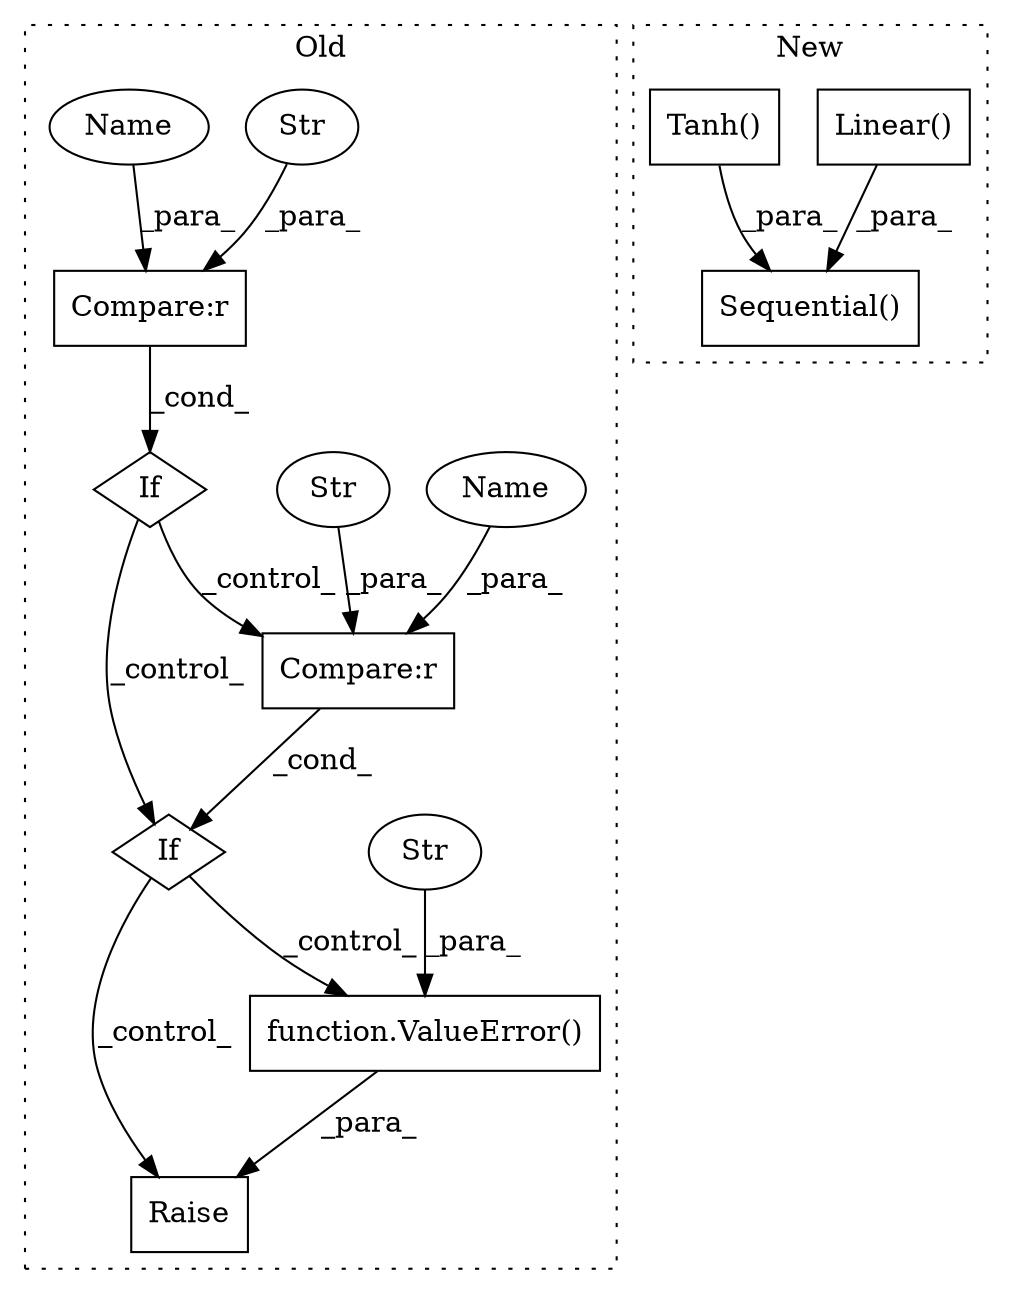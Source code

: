 digraph G {
subgraph cluster0 {
1 [label="function.ValueError()" a="75" s="4998,5058" l="11,1" shape="box"];
3 [label="If" a="96" s="4825" l="0" shape="diamond"];
4 [label="Str" a="66" s="5009" l="49" shape="ellipse"];
5 [label="Compare:r" a="40" s="4825" l="35" shape="box"];
6 [label="Raise" a="91" s="4992" l="6" shape="box"];
7 [label="If" a="96" s="4726" l="0" shape="diamond"];
8 [label="Str" a="66" s="4855" l="5" shape="ellipse"];
9 [label="Compare:r" a="40" s="4726" l="38" shape="box"];
10 [label="Str" a="66" s="4756" l="8" shape="ellipse"];
13 [label="Name" a="87" s="4726" l="26" shape="ellipse"];
14 [label="Name" a="87" s="4825" l="26" shape="ellipse"];
label = "Old";
style="dotted";
}
subgraph cluster1 {
2 [label="Linear()" a="75" s="4730,4760" l="16,1" shape="box"];
11 [label="Sequential()" a="75" s="4544,4761" l="20,1" shape="box"];
12 [label="Tanh()" a="75" s="4663" l="15" shape="box"];
label = "New";
style="dotted";
}
1 -> 6 [label="_para_"];
2 -> 11 [label="_para_"];
3 -> 1 [label="_control_"];
3 -> 6 [label="_control_"];
4 -> 1 [label="_para_"];
5 -> 3 [label="_cond_"];
7 -> 3 [label="_control_"];
7 -> 5 [label="_control_"];
8 -> 5 [label="_para_"];
9 -> 7 [label="_cond_"];
10 -> 9 [label="_para_"];
12 -> 11 [label="_para_"];
13 -> 9 [label="_para_"];
14 -> 5 [label="_para_"];
}